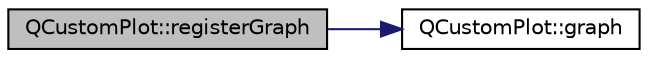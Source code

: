digraph "QCustomPlot::registerGraph"
{
 // LATEX_PDF_SIZE
  edge [fontname="Helvetica",fontsize="10",labelfontname="Helvetica",labelfontsize="10"];
  node [fontname="Helvetica",fontsize="10",shape=record];
  rankdir="LR";
  Node1 [label="QCustomPlot::registerGraph",height=0.2,width=0.4,color="black", fillcolor="grey75", style="filled", fontcolor="black",tooltip=" "];
  Node1 -> Node2 [color="midnightblue",fontsize="10",style="solid",fontname="Helvetica"];
  Node2 [label="QCustomPlot::graph",height=0.2,width=0.4,color="black", fillcolor="white", style="filled",URL="$classQCustomPlot.html#aac190865a67f19af3fdf2136774997af",tooltip=" "];
}
